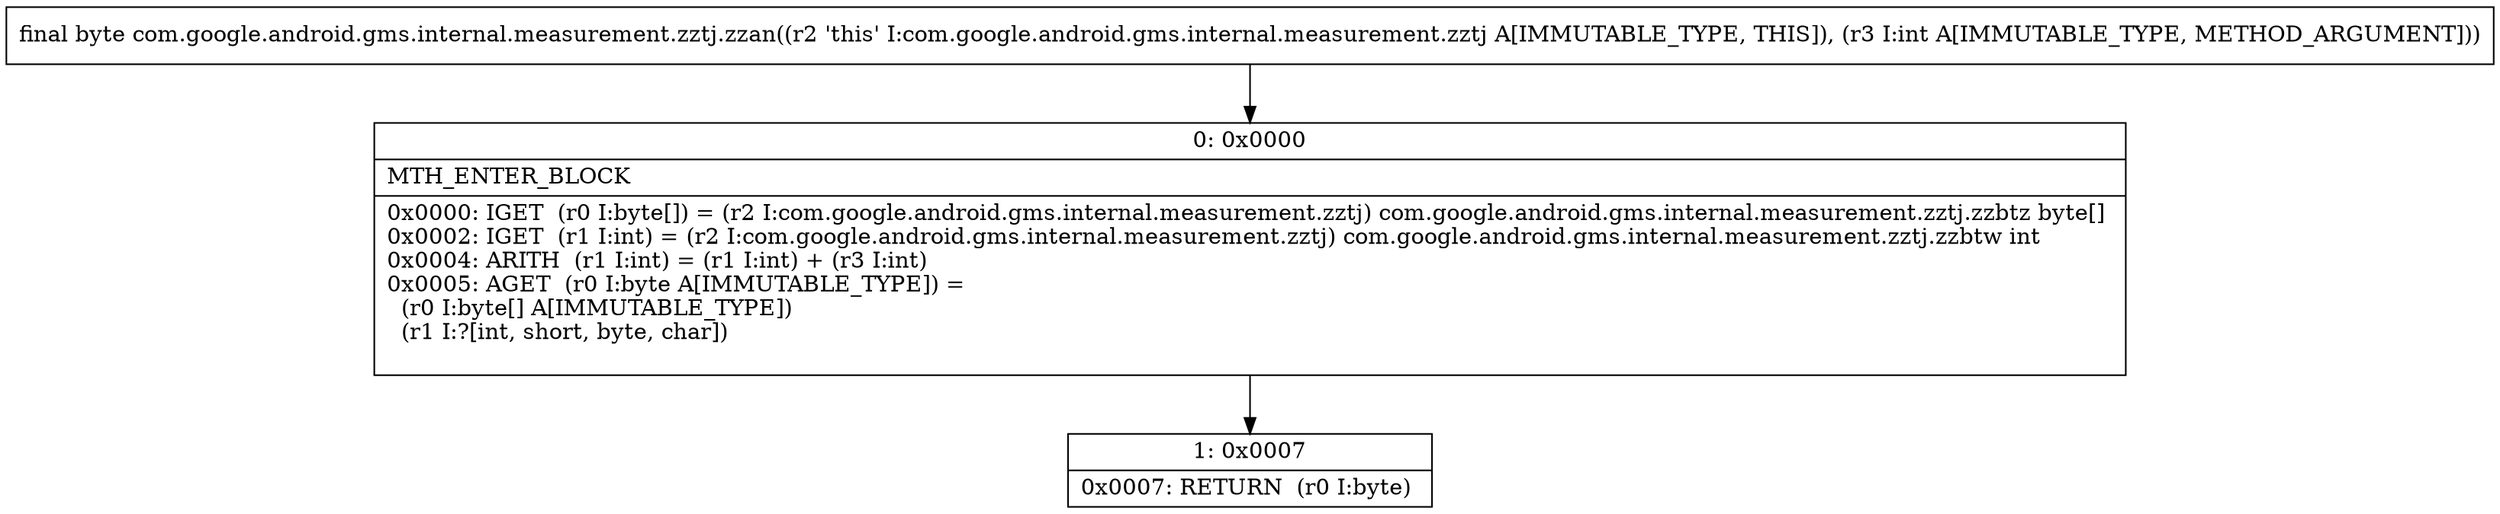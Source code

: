 digraph "CFG forcom.google.android.gms.internal.measurement.zztj.zzan(I)B" {
Node_0 [shape=record,label="{0\:\ 0x0000|MTH_ENTER_BLOCK\l|0x0000: IGET  (r0 I:byte[]) = (r2 I:com.google.android.gms.internal.measurement.zztj) com.google.android.gms.internal.measurement.zztj.zzbtz byte[] \l0x0002: IGET  (r1 I:int) = (r2 I:com.google.android.gms.internal.measurement.zztj) com.google.android.gms.internal.measurement.zztj.zzbtw int \l0x0004: ARITH  (r1 I:int) = (r1 I:int) + (r3 I:int) \l0x0005: AGET  (r0 I:byte A[IMMUTABLE_TYPE]) = \l  (r0 I:byte[] A[IMMUTABLE_TYPE])\l  (r1 I:?[int, short, byte, char])\l \l}"];
Node_1 [shape=record,label="{1\:\ 0x0007|0x0007: RETURN  (r0 I:byte) \l}"];
MethodNode[shape=record,label="{final byte com.google.android.gms.internal.measurement.zztj.zzan((r2 'this' I:com.google.android.gms.internal.measurement.zztj A[IMMUTABLE_TYPE, THIS]), (r3 I:int A[IMMUTABLE_TYPE, METHOD_ARGUMENT])) }"];
MethodNode -> Node_0;
Node_0 -> Node_1;
}

